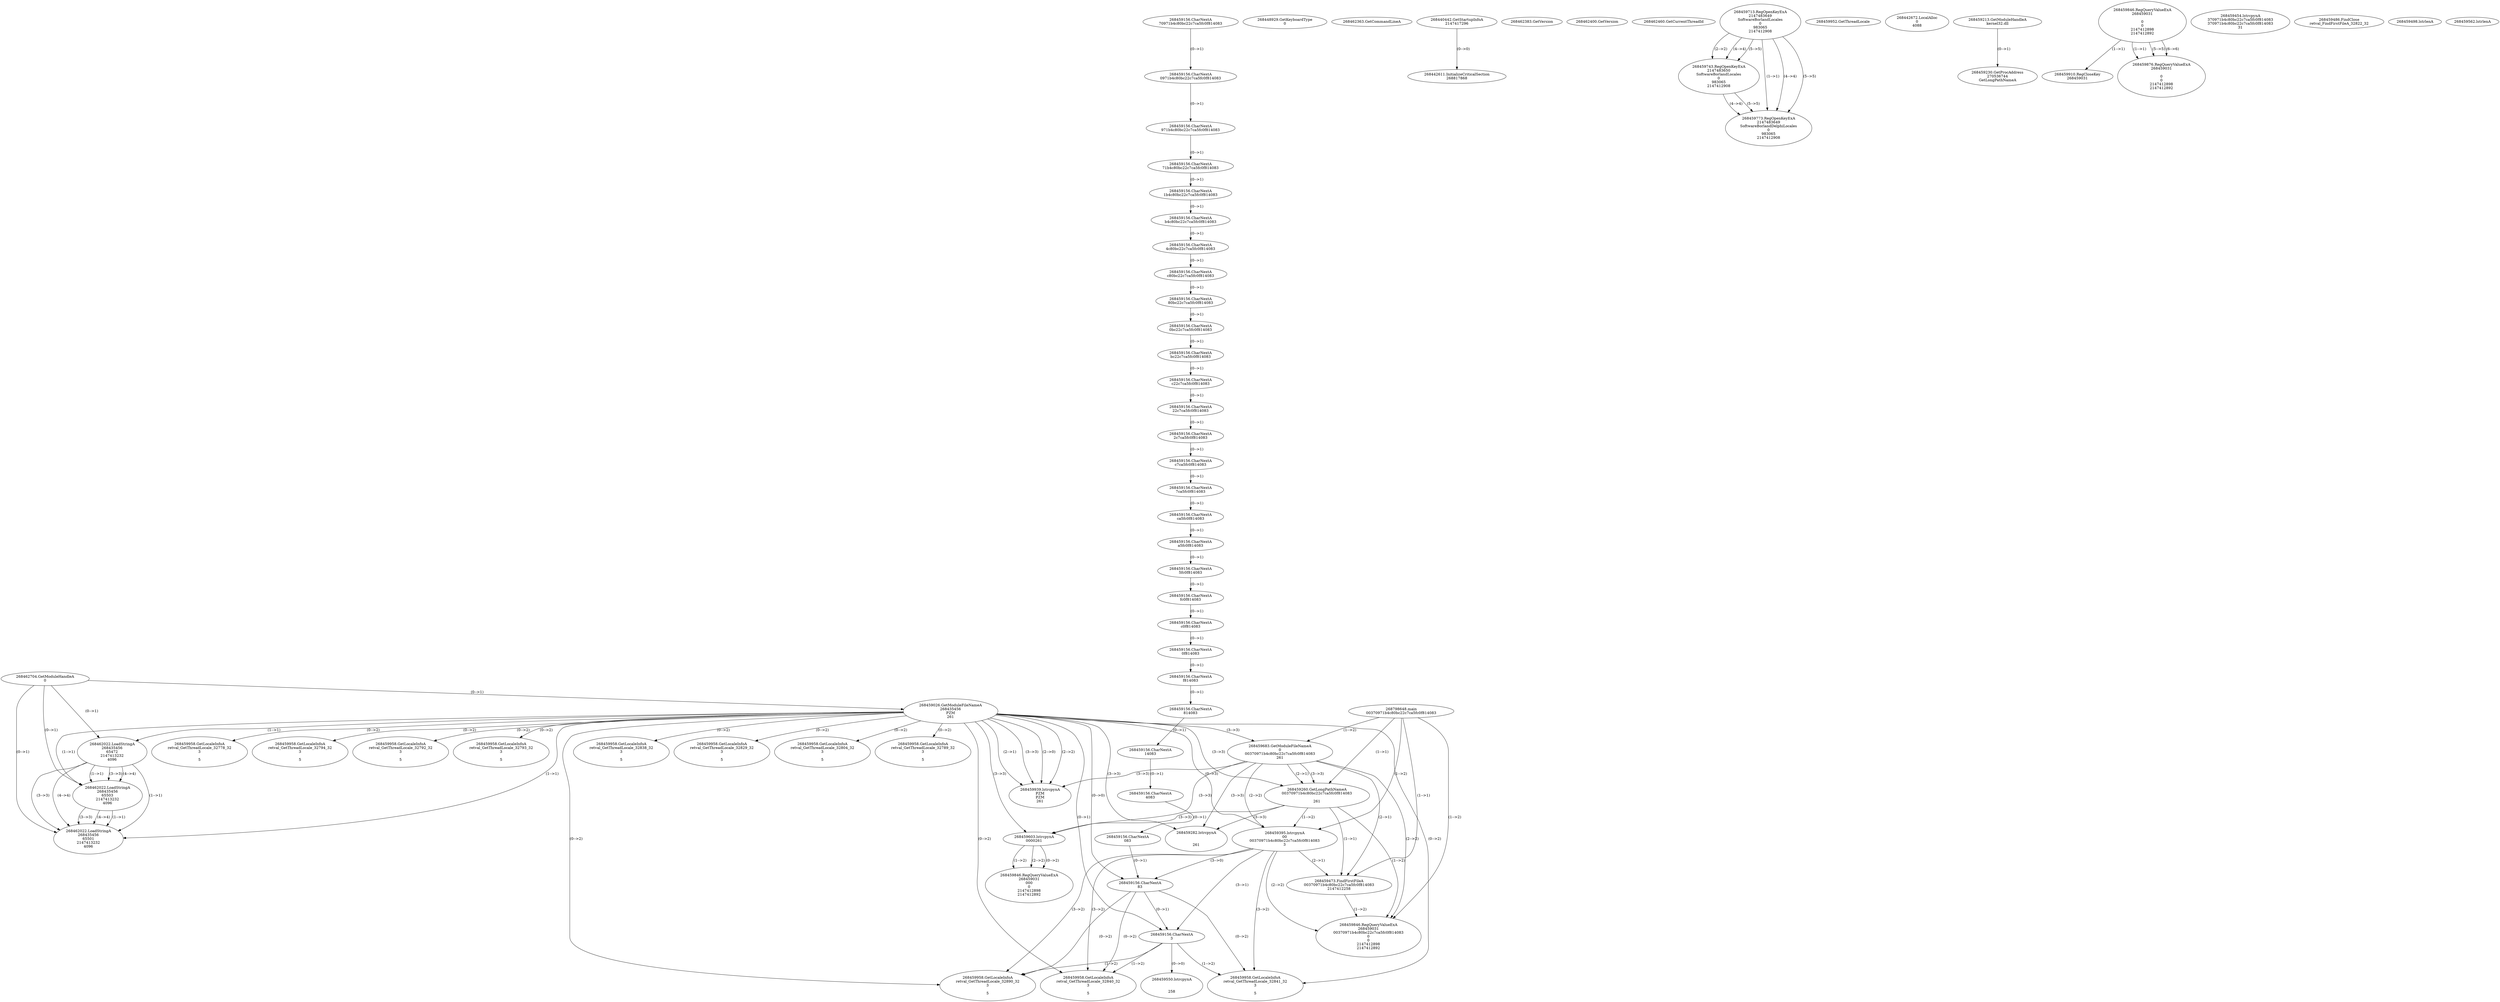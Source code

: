// Global SCDG with merge call
digraph {
	0 [label="268798648.main
00370971b4c80bc22c7ca5fc0f814083"]
	1 [label="268462704.GetModuleHandleA
0"]
	2 [label="268448929.GetKeyboardType
0"]
	3 [label="268462363.GetCommandLineA
"]
	4 [label="268440442.GetStartupInfoA
2147417296"]
	5 [label="268462383.GetVersion
"]
	6 [label="268462400.GetVersion
"]
	7 [label="268462460.GetCurrentThreadId
"]
	8 [label="268459026.GetModuleFileNameA
268435456
PZM
261"]
	1 -> 8 [label="(0-->1)"]
	9 [label="268459683.GetModuleFileNameA
0
00370971b4c80bc22c7ca5fc0f814083
261"]
	0 -> 9 [label="(1-->2)"]
	8 -> 9 [label="(3-->3)"]
	10 [label="268459713.RegOpenKeyExA
2147483649
Software\Borland\Locales
0
983065
2147412908"]
	11 [label="268459743.RegOpenKeyExA
2147483650
Software\Borland\Locales
0
983065
2147412908"]
	10 -> 11 [label="(2-->2)"]
	10 -> 11 [label="(4-->4)"]
	10 -> 11 [label="(5-->5)"]
	12 [label="268459773.RegOpenKeyExA
2147483649
Software\Borland\Delphi\Locales
0
983065
2147412908"]
	10 -> 12 [label="(1-->1)"]
	10 -> 12 [label="(4-->4)"]
	11 -> 12 [label="(4-->4)"]
	10 -> 12 [label="(5-->5)"]
	11 -> 12 [label="(5-->5)"]
	13 [label="268459939.lstrcpynA
PZM
PZM
261"]
	8 -> 13 [label="(2-->1)"]
	8 -> 13 [label="(2-->2)"]
	8 -> 13 [label="(3-->3)"]
	9 -> 13 [label="(3-->3)"]
	8 -> 13 [label="(2-->0)"]
	14 [label="268459952.GetThreadLocale
"]
	15 [label="268459958.GetLocaleInfoA
retval_GetThreadLocale_32778_32
3

5"]
	8 -> 15 [label="(0-->2)"]
	16 [label="268462022.LoadStringA
268435456
65472
2147413232
4096"]
	1 -> 16 [label="(0-->1)"]
	8 -> 16 [label="(1-->1)"]
	17 [label="268442611.InitializeCriticalSection
268817868"]
	4 -> 17 [label="(0-->0)"]
	18 [label="268442672.LocalAlloc
0
4088"]
	19 [label="268459213.GetModuleHandleA
kernel32.dll"]
	20 [label="268459230.GetProcAddress
270536744
GetLongPathNameA"]
	19 -> 20 [label="(0-->1)"]
	21 [label="268459260.GetLongPathNameA
00370971b4c80bc22c7ca5fc0f814083

261"]
	0 -> 21 [label="(1-->1)"]
	9 -> 21 [label="(2-->1)"]
	8 -> 21 [label="(3-->3)"]
	9 -> 21 [label="(3-->3)"]
	22 [label="268459282.lstrcpynA


261"]
	8 -> 22 [label="(3-->3)"]
	9 -> 22 [label="(3-->3)"]
	21 -> 22 [label="(3-->3)"]
	23 [label="268459846.RegQueryValueExA
268459031

0
0
2147412898
2147412892"]
	24 [label="268459910.RegCloseKey
268459031"]
	23 -> 24 [label="(1-->1)"]
	25 [label="268459958.GetLocaleInfoA
retval_GetThreadLocale_32794_32
3

5"]
	8 -> 25 [label="(0-->2)"]
	26 [label="268462022.LoadStringA
268435456
65503
2147413232
4096"]
	1 -> 26 [label="(0-->1)"]
	8 -> 26 [label="(1-->1)"]
	16 -> 26 [label="(1-->1)"]
	16 -> 26 [label="(3-->3)"]
	16 -> 26 [label="(4-->4)"]
	27 [label="268462022.LoadStringA
268435456
65501
2147413232
4096"]
	1 -> 27 [label="(0-->1)"]
	8 -> 27 [label="(1-->1)"]
	16 -> 27 [label="(1-->1)"]
	26 -> 27 [label="(1-->1)"]
	16 -> 27 [label="(3-->3)"]
	26 -> 27 [label="(3-->3)"]
	16 -> 27 [label="(4-->4)"]
	26 -> 27 [label="(4-->4)"]
	28 [label="268459876.RegQueryValueExA
268459031

0
0
2147412898
2147412892"]
	23 -> 28 [label="(1-->1)"]
	23 -> 28 [label="(5-->5)"]
	23 -> 28 [label="(6-->6)"]
	29 [label="268459958.GetLocaleInfoA
retval_GetThreadLocale_32792_32
3

5"]
	8 -> 29 [label="(0-->2)"]
	30 [label="268459395.lstrcpynA
00
00370971b4c80bc22c7ca5fc0f814083
3"]
	0 -> 30 [label="(1-->2)"]
	9 -> 30 [label="(2-->2)"]
	21 -> 30 [label="(1-->2)"]
	8 -> 30 [label="(0-->3)"]
	31 [label="268459156.CharNextA
70971b4c80bc22c7ca5fc0f814083"]
	32 [label="268459156.CharNextA
0971b4c80bc22c7ca5fc0f814083"]
	31 -> 32 [label="(0-->1)"]
	33 [label="268459156.CharNextA
971b4c80bc22c7ca5fc0f814083"]
	32 -> 33 [label="(0-->1)"]
	34 [label="268459156.CharNextA
71b4c80bc22c7ca5fc0f814083"]
	33 -> 34 [label="(0-->1)"]
	35 [label="268459156.CharNextA
1b4c80bc22c7ca5fc0f814083"]
	34 -> 35 [label="(0-->1)"]
	36 [label="268459156.CharNextA
b4c80bc22c7ca5fc0f814083"]
	35 -> 36 [label="(0-->1)"]
	37 [label="268459156.CharNextA
4c80bc22c7ca5fc0f814083"]
	36 -> 37 [label="(0-->1)"]
	38 [label="268459156.CharNextA
c80bc22c7ca5fc0f814083"]
	37 -> 38 [label="(0-->1)"]
	39 [label="268459156.CharNextA
80bc22c7ca5fc0f814083"]
	38 -> 39 [label="(0-->1)"]
	40 [label="268459156.CharNextA
0bc22c7ca5fc0f814083"]
	39 -> 40 [label="(0-->1)"]
	41 [label="268459156.CharNextA
bc22c7ca5fc0f814083"]
	40 -> 41 [label="(0-->1)"]
	42 [label="268459156.CharNextA
c22c7ca5fc0f814083"]
	41 -> 42 [label="(0-->1)"]
	43 [label="268459156.CharNextA
22c7ca5fc0f814083"]
	42 -> 43 [label="(0-->1)"]
	44 [label="268459156.CharNextA
2c7ca5fc0f814083"]
	43 -> 44 [label="(0-->1)"]
	45 [label="268459156.CharNextA
c7ca5fc0f814083"]
	44 -> 45 [label="(0-->1)"]
	46 [label="268459156.CharNextA
7ca5fc0f814083"]
	45 -> 46 [label="(0-->1)"]
	47 [label="268459156.CharNextA
ca5fc0f814083"]
	46 -> 47 [label="(0-->1)"]
	48 [label="268459156.CharNextA
a5fc0f814083"]
	47 -> 48 [label="(0-->1)"]
	49 [label="268459156.CharNextA
5fc0f814083"]
	48 -> 49 [label="(0-->1)"]
	50 [label="268459156.CharNextA
fc0f814083"]
	49 -> 50 [label="(0-->1)"]
	51 [label="268459156.CharNextA
c0f814083"]
	50 -> 51 [label="(0-->1)"]
	52 [label="268459156.CharNextA
0f814083"]
	51 -> 52 [label="(0-->1)"]
	53 [label="268459156.CharNextA
f814083"]
	52 -> 53 [label="(0-->1)"]
	54 [label="268459156.CharNextA
814083"]
	53 -> 54 [label="(0-->1)"]
	55 [label="268459156.CharNextA
14083"]
	54 -> 55 [label="(0-->1)"]
	56 [label="268459156.CharNextA
4083"]
	55 -> 56 [label="(0-->1)"]
	57 [label="268459156.CharNextA
083"]
	56 -> 57 [label="(0-->1)"]
	58 [label="268459156.CharNextA
83"]
	57 -> 58 [label="(0-->1)"]
	8 -> 58 [label="(0-->0)"]
	30 -> 58 [label="(3-->0)"]
	59 [label="268459156.CharNextA
3"]
	8 -> 59 [label="(0-->1)"]
	30 -> 59 [label="(3-->1)"]
	58 -> 59 [label="(0-->1)"]
	60 [label="268459454.lstrcpynA
370971b4c80bc22c7ca5fc0f814083
370971b4c80bc22c7ca5fc0f814083
31"]
	61 [label="268459473.FindFirstFileA
00370971b4c80bc22c7ca5fc0f814083
2147412258"]
	0 -> 61 [label="(1-->1)"]
	9 -> 61 [label="(2-->1)"]
	21 -> 61 [label="(1-->1)"]
	30 -> 61 [label="(2-->1)"]
	62 [label="268459486.FindClose
retval_FindFirstFileA_32822_32"]
	63 [label="268459498.lstrlenA
"]
	64 [label="268459550.lstrcpynA


258"]
	59 -> 64 [label="(0-->0)"]
	65 [label="268459562.lstrlenA
"]
	66 [label="268459603.lstrcpynA
00\
00\
261"]
	8 -> 66 [label="(3-->3)"]
	9 -> 66 [label="(3-->3)"]
	21 -> 66 [label="(3-->3)"]
	67 [label="268459846.RegQueryValueExA
268459031
00\
0
0
2147412898
2147412892"]
	66 -> 67 [label="(1-->2)"]
	66 -> 67 [label="(2-->2)"]
	66 -> 67 [label="(0-->2)"]
	68 [label="268459958.GetLocaleInfoA
retval_GetThreadLocale_32840_32
3

5"]
	8 -> 68 [label="(0-->2)"]
	30 -> 68 [label="(3-->2)"]
	58 -> 68 [label="(0-->2)"]
	59 -> 68 [label="(1-->2)"]
	69 [label="268459958.GetLocaleInfoA
retval_GetThreadLocale_32841_32
3

5"]
	8 -> 69 [label="(0-->2)"]
	30 -> 69 [label="(3-->2)"]
	58 -> 69 [label="(0-->2)"]
	59 -> 69 [label="(1-->2)"]
	70 [label="268459958.GetLocaleInfoA
retval_GetThreadLocale_32793_32
3

5"]
	8 -> 70 [label="(0-->2)"]
	71 [label="268459958.GetLocaleInfoA
retval_GetThreadLocale_32838_32
3

5"]
	8 -> 71 [label="(0-->2)"]
	72 [label="268459958.GetLocaleInfoA
retval_GetThreadLocale_32829_32
3

5"]
	8 -> 72 [label="(0-->2)"]
	73 [label="268459958.GetLocaleInfoA
retval_GetThreadLocale_32804_32
3

5"]
	8 -> 73 [label="(0-->2)"]
	74 [label="268459846.RegQueryValueExA
268459031
00370971b4c80bc22c7ca5fc0f814083
0
0
2147412898
2147412892"]
	0 -> 74 [label="(1-->2)"]
	9 -> 74 [label="(2-->2)"]
	21 -> 74 [label="(1-->2)"]
	30 -> 74 [label="(2-->2)"]
	61 -> 74 [label="(1-->2)"]
	75 [label="268459958.GetLocaleInfoA
retval_GetThreadLocale_32890_32
3

5"]
	8 -> 75 [label="(0-->2)"]
	30 -> 75 [label="(3-->2)"]
	58 -> 75 [label="(0-->2)"]
	59 -> 75 [label="(1-->2)"]
	76 [label="268459958.GetLocaleInfoA
retval_GetThreadLocale_32789_32
3

5"]
	8 -> 76 [label="(0-->2)"]
}
